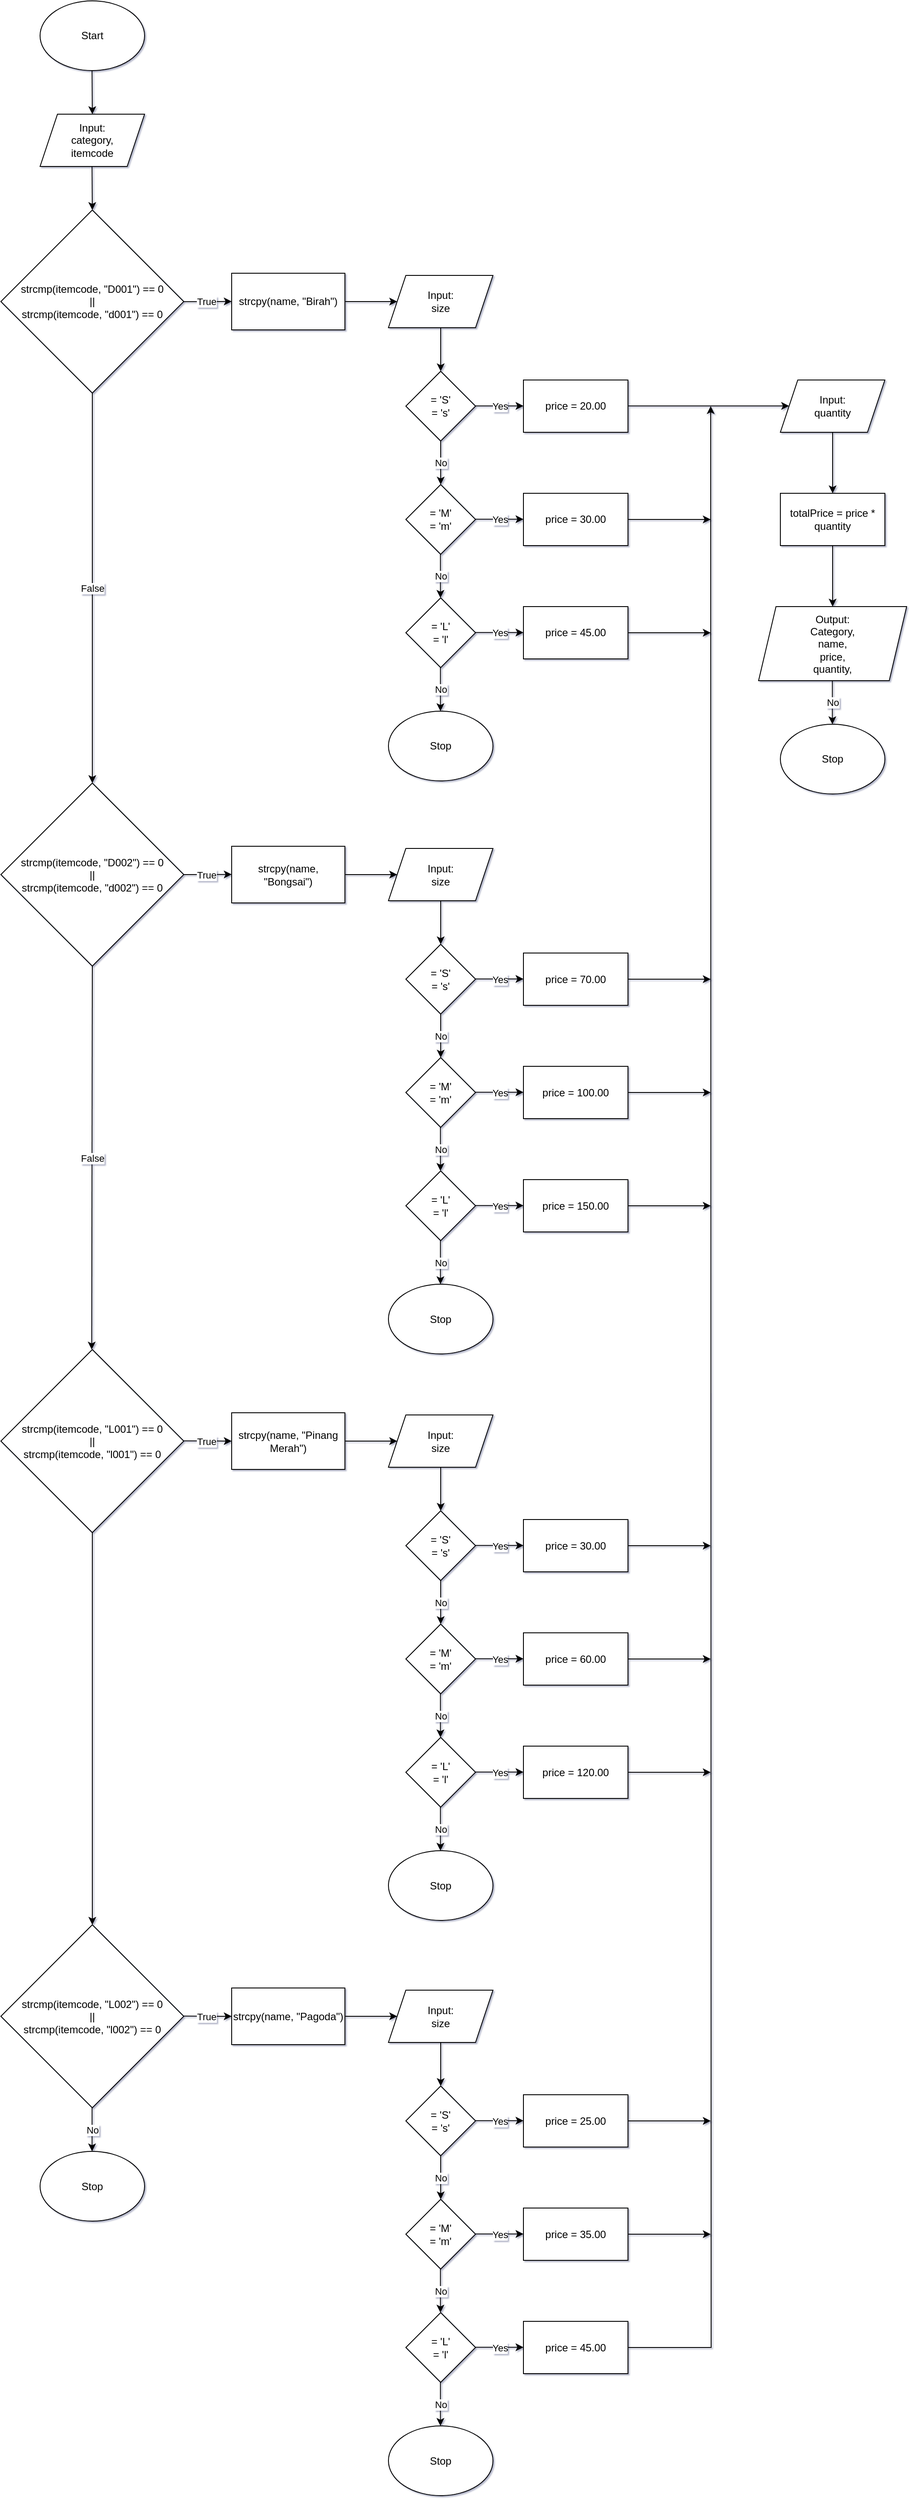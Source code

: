 <mxfile version="27.0.6">
  <diagram name="Page-1" id="pnZMuoQ3qie84VaM3zIb">
    <mxGraphModel dx="2162" dy="1213" grid="1" gridSize="10" guides="1" tooltips="1" connect="1" arrows="1" fold="1" page="0" pageScale="1" pageWidth="827" pageHeight="1169" background="none" math="0" shadow="1">
      <root>
        <mxCell id="0" />
        <mxCell id="1" parent="0" />
        <mxCell id="SLDY_ypwkMlnsD9V49da-1" value="Start" style="ellipse;whiteSpace=wrap;html=1;" vertex="1" parent="1">
          <mxGeometry x="460" y="40" width="120" height="80" as="geometry" />
        </mxCell>
        <mxCell id="SLDY_ypwkMlnsD9V49da-2" value="" style="endArrow=classic;html=1;rounded=0;jumpSize=6;" edge="1" parent="1">
          <mxGeometry width="50" height="50" relative="1" as="geometry">
            <mxPoint x="519.67" y="120" as="sourcePoint" />
            <mxPoint x="520" y="170" as="targetPoint" />
          </mxGeometry>
        </mxCell>
        <mxCell id="SLDY_ypwkMlnsD9V49da-16" value="strcmp(itemcode, &quot;D001&quot;) == 0&lt;br&gt;||&lt;br&gt;strcmp(itemcode, &quot;d001&quot;) == 0" style="rhombus;whiteSpace=wrap;html=1;" vertex="1" parent="1">
          <mxGeometry x="415" y="280" width="210" height="210" as="geometry" />
        </mxCell>
        <mxCell id="SLDY_ypwkMlnsD9V49da-80" value="" style="edgeStyle=orthogonalEdgeStyle;rounded=0;orthogonalLoop=1;jettySize=auto;html=1;" edge="1" parent="1" source="SLDY_ypwkMlnsD9V49da-25" target="SLDY_ypwkMlnsD9V49da-75">
          <mxGeometry relative="1" as="geometry" />
        </mxCell>
        <mxCell id="SLDY_ypwkMlnsD9V49da-25" value="strcpy(name, &quot;Birah&quot;)" style="whiteSpace=wrap;html=1;" vertex="1" parent="1">
          <mxGeometry x="680" y="352.5" width="130" height="65" as="geometry" />
        </mxCell>
        <mxCell id="SLDY_ypwkMlnsD9V49da-30" value="Input:&lt;br&gt;category,&lt;br&gt;itemcode" style="shape=parallelogram;perimeter=parallelogramPerimeter;whiteSpace=wrap;html=1;fixedSize=1;" vertex="1" parent="1">
          <mxGeometry x="460" y="170" width="120" height="60" as="geometry" />
        </mxCell>
        <mxCell id="SLDY_ypwkMlnsD9V49da-31" value="" style="endArrow=classic;html=1;rounded=0;jumpSize=6;" edge="1" parent="1">
          <mxGeometry width="50" height="50" relative="1" as="geometry">
            <mxPoint x="519.66" y="230" as="sourcePoint" />
            <mxPoint x="519.99" y="280" as="targetPoint" />
          </mxGeometry>
        </mxCell>
        <mxCell id="SLDY_ypwkMlnsD9V49da-33" value="= &#39;S&#39;&lt;br&gt;&lt;div&gt;= &#39;s&#39;&lt;/div&gt;" style="rhombus;whiteSpace=wrap;html=1;" vertex="1" parent="1">
          <mxGeometry x="880" y="465" width="80" height="80" as="geometry" />
        </mxCell>
        <mxCell id="SLDY_ypwkMlnsD9V49da-36" value="= &#39;M&#39;&lt;br&gt;&lt;div&gt;= &#39;m&#39;&lt;/div&gt;" style="rhombus;whiteSpace=wrap;html=1;" vertex="1" parent="1">
          <mxGeometry x="880" y="595" width="80" height="80" as="geometry" />
        </mxCell>
        <mxCell id="SLDY_ypwkMlnsD9V49da-39" value="= &#39;L&#39;&lt;br&gt;&lt;div&gt;= &#39;l&#39;&lt;/div&gt;" style="rhombus;whiteSpace=wrap;html=1;" vertex="1" parent="1">
          <mxGeometry x="880" y="725" width="80" height="80" as="geometry" />
        </mxCell>
        <mxCell id="SLDY_ypwkMlnsD9V49da-44" value="price = 20.00" style="rounded=0;whiteSpace=wrap;html=1;" vertex="1" parent="1">
          <mxGeometry x="1015" y="475" width="120" height="60" as="geometry" />
        </mxCell>
        <mxCell id="SLDY_ypwkMlnsD9V49da-189" value="" style="edgeStyle=orthogonalEdgeStyle;rounded=0;orthogonalLoop=1;jettySize=auto;html=1;" edge="1" parent="1" source="SLDY_ypwkMlnsD9V49da-46">
          <mxGeometry relative="1" as="geometry">
            <mxPoint x="1230" y="635" as="targetPoint" />
          </mxGeometry>
        </mxCell>
        <mxCell id="SLDY_ypwkMlnsD9V49da-46" value="price = 30.00" style="rounded=0;whiteSpace=wrap;html=1;" vertex="1" parent="1">
          <mxGeometry x="1015" y="605" width="120" height="60" as="geometry" />
        </mxCell>
        <mxCell id="SLDY_ypwkMlnsD9V49da-191" value="" style="edgeStyle=orthogonalEdgeStyle;rounded=0;orthogonalLoop=1;jettySize=auto;html=1;" edge="1" parent="1" source="SLDY_ypwkMlnsD9V49da-48">
          <mxGeometry relative="1" as="geometry">
            <mxPoint x="1230" y="765" as="targetPoint" />
          </mxGeometry>
        </mxCell>
        <mxCell id="SLDY_ypwkMlnsD9V49da-48" value="price = 45.00" style="rounded=0;whiteSpace=wrap;html=1;" vertex="1" parent="1">
          <mxGeometry x="1015" y="735" width="120" height="60" as="geometry" />
        </mxCell>
        <mxCell id="SLDY_ypwkMlnsD9V49da-49" value="" style="endArrow=classic;html=1;rounded=0;" edge="1" parent="1">
          <mxGeometry relative="1" as="geometry">
            <mxPoint x="960" y="504.79" as="sourcePoint" />
            <mxPoint x="1015" y="504.79" as="targetPoint" />
          </mxGeometry>
        </mxCell>
        <mxCell id="SLDY_ypwkMlnsD9V49da-50" value="&lt;div&gt;Yes&lt;/div&gt;" style="edgeLabel;resizable=0;html=1;;align=center;verticalAlign=middle;" connectable="0" vertex="1" parent="SLDY_ypwkMlnsD9V49da-49">
          <mxGeometry relative="1" as="geometry" />
        </mxCell>
        <mxCell id="SLDY_ypwkMlnsD9V49da-53" value="" style="endArrow=classic;html=1;rounded=0;" edge="1" parent="1">
          <mxGeometry relative="1" as="geometry">
            <mxPoint x="960" y="634.79" as="sourcePoint" />
            <mxPoint x="1015" y="634.79" as="targetPoint" />
          </mxGeometry>
        </mxCell>
        <mxCell id="SLDY_ypwkMlnsD9V49da-54" value="&lt;div&gt;Yes&lt;/div&gt;" style="edgeLabel;resizable=0;html=1;;align=center;verticalAlign=middle;" connectable="0" vertex="1" parent="SLDY_ypwkMlnsD9V49da-53">
          <mxGeometry relative="1" as="geometry" />
        </mxCell>
        <mxCell id="SLDY_ypwkMlnsD9V49da-57" value="" style="endArrow=classic;html=1;rounded=0;" edge="1" parent="1">
          <mxGeometry relative="1" as="geometry">
            <mxPoint x="960" y="764.76" as="sourcePoint" />
            <mxPoint x="1015" y="764.76" as="targetPoint" />
          </mxGeometry>
        </mxCell>
        <mxCell id="SLDY_ypwkMlnsD9V49da-58" value="&lt;div&gt;Yes&lt;/div&gt;" style="edgeLabel;resizable=0;html=1;;align=center;verticalAlign=middle;" connectable="0" vertex="1" parent="SLDY_ypwkMlnsD9V49da-57">
          <mxGeometry relative="1" as="geometry" />
        </mxCell>
        <mxCell id="SLDY_ypwkMlnsD9V49da-62" value="" style="endArrow=classic;html=1;rounded=0;exitX=0.5;exitY=1;exitDx=0;exitDy=0;entryX=0.5;entryY=0;entryDx=0;entryDy=0;" edge="1" parent="1" source="SLDY_ypwkMlnsD9V49da-33" target="SLDY_ypwkMlnsD9V49da-36">
          <mxGeometry relative="1" as="geometry">
            <mxPoint x="909" y="555" as="sourcePoint" />
            <mxPoint x="1009" y="555" as="targetPoint" />
          </mxGeometry>
        </mxCell>
        <mxCell id="SLDY_ypwkMlnsD9V49da-63" value="No" style="edgeLabel;resizable=0;html=1;;align=center;verticalAlign=middle;" connectable="0" vertex="1" parent="SLDY_ypwkMlnsD9V49da-62">
          <mxGeometry relative="1" as="geometry" />
        </mxCell>
        <mxCell id="SLDY_ypwkMlnsD9V49da-68" value="" style="endArrow=classic;html=1;rounded=0;exitX=0.5;exitY=1;exitDx=0;exitDy=0;entryX=0.5;entryY=0;entryDx=0;entryDy=0;" edge="1" parent="1">
          <mxGeometry relative="1" as="geometry">
            <mxPoint x="919.71" y="675" as="sourcePoint" />
            <mxPoint x="919.71" y="725" as="targetPoint" />
          </mxGeometry>
        </mxCell>
        <mxCell id="SLDY_ypwkMlnsD9V49da-69" value="No" style="edgeLabel;resizable=0;html=1;;align=center;verticalAlign=middle;" connectable="0" vertex="1" parent="SLDY_ypwkMlnsD9V49da-68">
          <mxGeometry relative="1" as="geometry" />
        </mxCell>
        <mxCell id="SLDY_ypwkMlnsD9V49da-72" value="" style="endArrow=classic;html=1;rounded=0;exitX=0.5;exitY=1;exitDx=0;exitDy=0;entryX=0.5;entryY=0;entryDx=0;entryDy=0;" edge="1" parent="1">
          <mxGeometry relative="1" as="geometry">
            <mxPoint x="919.71" y="805" as="sourcePoint" />
            <mxPoint x="919.71" y="855" as="targetPoint" />
          </mxGeometry>
        </mxCell>
        <mxCell id="SLDY_ypwkMlnsD9V49da-73" value="No" style="edgeLabel;resizable=0;html=1;;align=center;verticalAlign=middle;" connectable="0" vertex="1" parent="SLDY_ypwkMlnsD9V49da-72">
          <mxGeometry relative="1" as="geometry" />
        </mxCell>
        <mxCell id="SLDY_ypwkMlnsD9V49da-74" value="Stop" style="ellipse;whiteSpace=wrap;html=1;" vertex="1" parent="1">
          <mxGeometry x="860" y="855" width="120" height="80" as="geometry" />
        </mxCell>
        <mxCell id="SLDY_ypwkMlnsD9V49da-81" value="" style="edgeStyle=orthogonalEdgeStyle;rounded=0;orthogonalLoop=1;jettySize=auto;html=1;" edge="1" parent="1" source="SLDY_ypwkMlnsD9V49da-75" target="SLDY_ypwkMlnsD9V49da-33">
          <mxGeometry relative="1" as="geometry" />
        </mxCell>
        <mxCell id="SLDY_ypwkMlnsD9V49da-75" value="Input:&lt;br&gt;size" style="shape=parallelogram;perimeter=parallelogramPerimeter;whiteSpace=wrap;html=1;fixedSize=1;" vertex="1" parent="1">
          <mxGeometry x="860" y="355" width="120" height="60" as="geometry" />
        </mxCell>
        <mxCell id="SLDY_ypwkMlnsD9V49da-76" value="strcmp(itemcode, &quot;D002&quot;) == 0&lt;br&gt;||&lt;br&gt;strcmp(itemcode, &quot;d002&quot;) == 0" style="rhombus;whiteSpace=wrap;html=1;" vertex="1" parent="1">
          <mxGeometry x="415" y="937.5" width="210" height="210" as="geometry" />
        </mxCell>
        <mxCell id="SLDY_ypwkMlnsD9V49da-83" value="" style="edgeStyle=orthogonalEdgeStyle;rounded=0;orthogonalLoop=1;jettySize=auto;html=1;" edge="1" parent="1" source="SLDY_ypwkMlnsD9V49da-84" target="SLDY_ypwkMlnsD9V49da-105">
          <mxGeometry relative="1" as="geometry" />
        </mxCell>
        <mxCell id="SLDY_ypwkMlnsD9V49da-84" value="strcpy(name, &quot;Bongsai&quot;)" style="whiteSpace=wrap;html=1;" vertex="1" parent="1">
          <mxGeometry x="680" y="1010" width="130" height="65" as="geometry" />
        </mxCell>
        <mxCell id="SLDY_ypwkMlnsD9V49da-85" value="= &#39;S&#39;&lt;br&gt;&lt;div&gt;= &#39;s&#39;&lt;/div&gt;" style="rhombus;whiteSpace=wrap;html=1;" vertex="1" parent="1">
          <mxGeometry x="880" y="1122.5" width="80" height="80" as="geometry" />
        </mxCell>
        <mxCell id="SLDY_ypwkMlnsD9V49da-86" value="= &#39;M&#39;&lt;br&gt;&lt;div&gt;= &#39;m&#39;&lt;/div&gt;" style="rhombus;whiteSpace=wrap;html=1;" vertex="1" parent="1">
          <mxGeometry x="880" y="1252.5" width="80" height="80" as="geometry" />
        </mxCell>
        <mxCell id="SLDY_ypwkMlnsD9V49da-87" value="= &#39;L&#39;&lt;br&gt;&lt;div&gt;= &#39;l&#39;&lt;/div&gt;" style="rhombus;whiteSpace=wrap;html=1;" vertex="1" parent="1">
          <mxGeometry x="880" y="1382.5" width="80" height="80" as="geometry" />
        </mxCell>
        <mxCell id="SLDY_ypwkMlnsD9V49da-210" value="" style="edgeStyle=orthogonalEdgeStyle;rounded=0;orthogonalLoop=1;jettySize=auto;html=1;" edge="1" parent="1" source="SLDY_ypwkMlnsD9V49da-88">
          <mxGeometry relative="1" as="geometry">
            <mxPoint x="1230" y="1162.5" as="targetPoint" />
          </mxGeometry>
        </mxCell>
        <mxCell id="SLDY_ypwkMlnsD9V49da-88" value="price = 70.00" style="rounded=0;whiteSpace=wrap;html=1;" vertex="1" parent="1">
          <mxGeometry x="1015" y="1132.5" width="120" height="60" as="geometry" />
        </mxCell>
        <mxCell id="SLDY_ypwkMlnsD9V49da-208" value="" style="edgeStyle=orthogonalEdgeStyle;rounded=0;orthogonalLoop=1;jettySize=auto;html=1;" edge="1" parent="1" source="SLDY_ypwkMlnsD9V49da-89">
          <mxGeometry relative="1" as="geometry">
            <mxPoint x="1230" y="1292.5" as="targetPoint" />
          </mxGeometry>
        </mxCell>
        <mxCell id="SLDY_ypwkMlnsD9V49da-89" value="price = 100.00" style="rounded=0;whiteSpace=wrap;html=1;" vertex="1" parent="1">
          <mxGeometry x="1015" y="1262.5" width="120" height="60" as="geometry" />
        </mxCell>
        <mxCell id="SLDY_ypwkMlnsD9V49da-206" value="" style="edgeStyle=orthogonalEdgeStyle;rounded=0;orthogonalLoop=1;jettySize=auto;html=1;" edge="1" parent="1" source="SLDY_ypwkMlnsD9V49da-90">
          <mxGeometry relative="1" as="geometry">
            <mxPoint x="1230" y="1422.5" as="targetPoint" />
          </mxGeometry>
        </mxCell>
        <mxCell id="SLDY_ypwkMlnsD9V49da-90" value="price = 150.00" style="rounded=0;whiteSpace=wrap;html=1;" vertex="1" parent="1">
          <mxGeometry x="1015" y="1392.5" width="120" height="60" as="geometry" />
        </mxCell>
        <mxCell id="SLDY_ypwkMlnsD9V49da-91" value="" style="endArrow=classic;html=1;rounded=0;" edge="1" parent="1">
          <mxGeometry relative="1" as="geometry">
            <mxPoint x="960" y="1162.29" as="sourcePoint" />
            <mxPoint x="1015" y="1162.29" as="targetPoint" />
          </mxGeometry>
        </mxCell>
        <mxCell id="SLDY_ypwkMlnsD9V49da-92" value="&lt;div&gt;Yes&lt;/div&gt;" style="edgeLabel;resizable=0;html=1;;align=center;verticalAlign=middle;" connectable="0" vertex="1" parent="SLDY_ypwkMlnsD9V49da-91">
          <mxGeometry relative="1" as="geometry" />
        </mxCell>
        <mxCell id="SLDY_ypwkMlnsD9V49da-93" value="" style="endArrow=classic;html=1;rounded=0;" edge="1" parent="1">
          <mxGeometry relative="1" as="geometry">
            <mxPoint x="960" y="1292.29" as="sourcePoint" />
            <mxPoint x="1015" y="1292.29" as="targetPoint" />
          </mxGeometry>
        </mxCell>
        <mxCell id="SLDY_ypwkMlnsD9V49da-94" value="&lt;div&gt;Yes&lt;/div&gt;" style="edgeLabel;resizable=0;html=1;;align=center;verticalAlign=middle;" connectable="0" vertex="1" parent="SLDY_ypwkMlnsD9V49da-93">
          <mxGeometry relative="1" as="geometry" />
        </mxCell>
        <mxCell id="SLDY_ypwkMlnsD9V49da-95" value="" style="endArrow=classic;html=1;rounded=0;" edge="1" parent="1">
          <mxGeometry relative="1" as="geometry">
            <mxPoint x="960" y="1422.26" as="sourcePoint" />
            <mxPoint x="1015" y="1422.26" as="targetPoint" />
          </mxGeometry>
        </mxCell>
        <mxCell id="SLDY_ypwkMlnsD9V49da-96" value="&lt;div&gt;Yes&lt;/div&gt;" style="edgeLabel;resizable=0;html=1;;align=center;verticalAlign=middle;" connectable="0" vertex="1" parent="SLDY_ypwkMlnsD9V49da-95">
          <mxGeometry relative="1" as="geometry" />
        </mxCell>
        <mxCell id="SLDY_ypwkMlnsD9V49da-97" value="" style="endArrow=classic;html=1;rounded=0;exitX=0.5;exitY=1;exitDx=0;exitDy=0;entryX=0.5;entryY=0;entryDx=0;entryDy=0;" edge="1" parent="1" source="SLDY_ypwkMlnsD9V49da-85" target="SLDY_ypwkMlnsD9V49da-86">
          <mxGeometry relative="1" as="geometry">
            <mxPoint x="909" y="1212.5" as="sourcePoint" />
            <mxPoint x="1009" y="1212.5" as="targetPoint" />
          </mxGeometry>
        </mxCell>
        <mxCell id="SLDY_ypwkMlnsD9V49da-98" value="No" style="edgeLabel;resizable=0;html=1;;align=center;verticalAlign=middle;" connectable="0" vertex="1" parent="SLDY_ypwkMlnsD9V49da-97">
          <mxGeometry relative="1" as="geometry" />
        </mxCell>
        <mxCell id="SLDY_ypwkMlnsD9V49da-99" value="" style="endArrow=classic;html=1;rounded=0;exitX=0.5;exitY=1;exitDx=0;exitDy=0;entryX=0.5;entryY=0;entryDx=0;entryDy=0;" edge="1" parent="1">
          <mxGeometry relative="1" as="geometry">
            <mxPoint x="919.71" y="1332.5" as="sourcePoint" />
            <mxPoint x="919.71" y="1382.5" as="targetPoint" />
          </mxGeometry>
        </mxCell>
        <mxCell id="SLDY_ypwkMlnsD9V49da-100" value="No" style="edgeLabel;resizable=0;html=1;;align=center;verticalAlign=middle;" connectable="0" vertex="1" parent="SLDY_ypwkMlnsD9V49da-99">
          <mxGeometry relative="1" as="geometry" />
        </mxCell>
        <mxCell id="SLDY_ypwkMlnsD9V49da-101" value="" style="endArrow=classic;html=1;rounded=0;exitX=0.5;exitY=1;exitDx=0;exitDy=0;entryX=0.5;entryY=0;entryDx=0;entryDy=0;" edge="1" parent="1">
          <mxGeometry relative="1" as="geometry">
            <mxPoint x="919.71" y="1462.5" as="sourcePoint" />
            <mxPoint x="919.71" y="1512.5" as="targetPoint" />
          </mxGeometry>
        </mxCell>
        <mxCell id="SLDY_ypwkMlnsD9V49da-102" value="No" style="edgeLabel;resizable=0;html=1;;align=center;verticalAlign=middle;" connectable="0" vertex="1" parent="SLDY_ypwkMlnsD9V49da-101">
          <mxGeometry relative="1" as="geometry" />
        </mxCell>
        <mxCell id="SLDY_ypwkMlnsD9V49da-103" value="Stop" style="ellipse;whiteSpace=wrap;html=1;" vertex="1" parent="1">
          <mxGeometry x="860" y="1512.5" width="120" height="80" as="geometry" />
        </mxCell>
        <mxCell id="SLDY_ypwkMlnsD9V49da-104" value="" style="edgeStyle=orthogonalEdgeStyle;rounded=0;orthogonalLoop=1;jettySize=auto;html=1;" edge="1" parent="1" source="SLDY_ypwkMlnsD9V49da-105" target="SLDY_ypwkMlnsD9V49da-85">
          <mxGeometry relative="1" as="geometry" />
        </mxCell>
        <mxCell id="SLDY_ypwkMlnsD9V49da-105" value="Input:&lt;br&gt;size" style="shape=parallelogram;perimeter=parallelogramPerimeter;whiteSpace=wrap;html=1;fixedSize=1;" vertex="1" parent="1">
          <mxGeometry x="860" y="1012.5" width="120" height="60" as="geometry" />
        </mxCell>
        <mxCell id="SLDY_ypwkMlnsD9V49da-148" value="" style="edgeStyle=orthogonalEdgeStyle;rounded=0;orthogonalLoop=1;jettySize=auto;html=1;" edge="1" parent="1" source="SLDY_ypwkMlnsD9V49da-106" target="SLDY_ypwkMlnsD9V49da-147">
          <mxGeometry relative="1" as="geometry" />
        </mxCell>
        <mxCell id="SLDY_ypwkMlnsD9V49da-106" value="strcmp(itemcode, &quot;L001&quot;) == 0&lt;br&gt;||&lt;br&gt;strcmp(itemcode, &quot;l001&quot;) == 0" style="rhombus;whiteSpace=wrap;html=1;" vertex="1" parent="1">
          <mxGeometry x="415" y="1587.5" width="210" height="210" as="geometry" />
        </mxCell>
        <mxCell id="SLDY_ypwkMlnsD9V49da-109" value="" style="edgeStyle=orthogonalEdgeStyle;rounded=0;orthogonalLoop=1;jettySize=auto;html=1;" edge="1" parent="1" source="SLDY_ypwkMlnsD9V49da-110" target="SLDY_ypwkMlnsD9V49da-131">
          <mxGeometry relative="1" as="geometry" />
        </mxCell>
        <mxCell id="SLDY_ypwkMlnsD9V49da-110" value="strcpy(name, &quot;Pinang Merah&quot;)" style="whiteSpace=wrap;html=1;" vertex="1" parent="1">
          <mxGeometry x="680" y="1660" width="130" height="65" as="geometry" />
        </mxCell>
        <mxCell id="SLDY_ypwkMlnsD9V49da-111" value="= &#39;S&#39;&lt;br&gt;&lt;div&gt;= &#39;s&#39;&lt;/div&gt;" style="rhombus;whiteSpace=wrap;html=1;" vertex="1" parent="1">
          <mxGeometry x="880" y="1772.5" width="80" height="80" as="geometry" />
        </mxCell>
        <mxCell id="SLDY_ypwkMlnsD9V49da-112" value="= &#39;M&#39;&lt;br&gt;&lt;div&gt;= &#39;m&#39;&lt;/div&gt;" style="rhombus;whiteSpace=wrap;html=1;" vertex="1" parent="1">
          <mxGeometry x="880" y="1902.5" width="80" height="80" as="geometry" />
        </mxCell>
        <mxCell id="SLDY_ypwkMlnsD9V49da-113" value="= &#39;L&#39;&lt;br&gt;&lt;div&gt;= &#39;l&#39;&lt;/div&gt;" style="rhombus;whiteSpace=wrap;html=1;" vertex="1" parent="1">
          <mxGeometry x="880" y="2032.5" width="80" height="80" as="geometry" />
        </mxCell>
        <mxCell id="SLDY_ypwkMlnsD9V49da-204" value="" style="edgeStyle=orthogonalEdgeStyle;rounded=0;orthogonalLoop=1;jettySize=auto;html=1;" edge="1" parent="1" source="SLDY_ypwkMlnsD9V49da-114">
          <mxGeometry relative="1" as="geometry">
            <mxPoint x="1230" y="1812.5" as="targetPoint" />
          </mxGeometry>
        </mxCell>
        <mxCell id="SLDY_ypwkMlnsD9V49da-114" value="price = 30.00" style="rounded=0;whiteSpace=wrap;html=1;" vertex="1" parent="1">
          <mxGeometry x="1015" y="1782.5" width="120" height="60" as="geometry" />
        </mxCell>
        <mxCell id="SLDY_ypwkMlnsD9V49da-201" value="" style="edgeStyle=orthogonalEdgeStyle;rounded=0;orthogonalLoop=1;jettySize=auto;html=1;" edge="1" parent="1" source="SLDY_ypwkMlnsD9V49da-115">
          <mxGeometry relative="1" as="geometry">
            <mxPoint x="1230" y="1942.5" as="targetPoint" />
          </mxGeometry>
        </mxCell>
        <mxCell id="SLDY_ypwkMlnsD9V49da-115" value="price = 60.00" style="rounded=0;whiteSpace=wrap;html=1;" vertex="1" parent="1">
          <mxGeometry x="1015" y="1912.5" width="120" height="60" as="geometry" />
        </mxCell>
        <mxCell id="SLDY_ypwkMlnsD9V49da-199" value="" style="edgeStyle=orthogonalEdgeStyle;rounded=0;orthogonalLoop=1;jettySize=auto;html=1;" edge="1" parent="1" source="SLDY_ypwkMlnsD9V49da-116">
          <mxGeometry relative="1" as="geometry">
            <mxPoint x="1230" y="2072.5" as="targetPoint" />
          </mxGeometry>
        </mxCell>
        <mxCell id="SLDY_ypwkMlnsD9V49da-116" value="price = 120.00" style="rounded=0;whiteSpace=wrap;html=1;" vertex="1" parent="1">
          <mxGeometry x="1015" y="2042.5" width="120" height="60" as="geometry" />
        </mxCell>
        <mxCell id="SLDY_ypwkMlnsD9V49da-117" value="" style="endArrow=classic;html=1;rounded=0;" edge="1" parent="1">
          <mxGeometry relative="1" as="geometry">
            <mxPoint x="960" y="1812.29" as="sourcePoint" />
            <mxPoint x="1015" y="1812.29" as="targetPoint" />
          </mxGeometry>
        </mxCell>
        <mxCell id="SLDY_ypwkMlnsD9V49da-118" value="&lt;div&gt;Yes&lt;/div&gt;" style="edgeLabel;resizable=0;html=1;;align=center;verticalAlign=middle;" connectable="0" vertex="1" parent="SLDY_ypwkMlnsD9V49da-117">
          <mxGeometry relative="1" as="geometry" />
        </mxCell>
        <mxCell id="SLDY_ypwkMlnsD9V49da-119" value="" style="endArrow=classic;html=1;rounded=0;" edge="1" parent="1">
          <mxGeometry relative="1" as="geometry">
            <mxPoint x="960" y="1942.29" as="sourcePoint" />
            <mxPoint x="1015" y="1942.29" as="targetPoint" />
          </mxGeometry>
        </mxCell>
        <mxCell id="SLDY_ypwkMlnsD9V49da-120" value="&lt;div&gt;Yes&lt;/div&gt;" style="edgeLabel;resizable=0;html=1;;align=center;verticalAlign=middle;" connectable="0" vertex="1" parent="SLDY_ypwkMlnsD9V49da-119">
          <mxGeometry relative="1" as="geometry" />
        </mxCell>
        <mxCell id="SLDY_ypwkMlnsD9V49da-121" value="" style="endArrow=classic;html=1;rounded=0;" edge="1" parent="1">
          <mxGeometry relative="1" as="geometry">
            <mxPoint x="960" y="2072.26" as="sourcePoint" />
            <mxPoint x="1015" y="2072.26" as="targetPoint" />
          </mxGeometry>
        </mxCell>
        <mxCell id="SLDY_ypwkMlnsD9V49da-122" value="&lt;div&gt;Yes&lt;/div&gt;" style="edgeLabel;resizable=0;html=1;;align=center;verticalAlign=middle;" connectable="0" vertex="1" parent="SLDY_ypwkMlnsD9V49da-121">
          <mxGeometry relative="1" as="geometry" />
        </mxCell>
        <mxCell id="SLDY_ypwkMlnsD9V49da-123" value="" style="endArrow=classic;html=1;rounded=0;exitX=0.5;exitY=1;exitDx=0;exitDy=0;entryX=0.5;entryY=0;entryDx=0;entryDy=0;" edge="1" parent="1" source="SLDY_ypwkMlnsD9V49da-111" target="SLDY_ypwkMlnsD9V49da-112">
          <mxGeometry relative="1" as="geometry">
            <mxPoint x="909" y="1862.5" as="sourcePoint" />
            <mxPoint x="1009" y="1862.5" as="targetPoint" />
          </mxGeometry>
        </mxCell>
        <mxCell id="SLDY_ypwkMlnsD9V49da-124" value="No" style="edgeLabel;resizable=0;html=1;;align=center;verticalAlign=middle;" connectable="0" vertex="1" parent="SLDY_ypwkMlnsD9V49da-123">
          <mxGeometry relative="1" as="geometry" />
        </mxCell>
        <mxCell id="SLDY_ypwkMlnsD9V49da-125" value="" style="endArrow=classic;html=1;rounded=0;exitX=0.5;exitY=1;exitDx=0;exitDy=0;entryX=0.5;entryY=0;entryDx=0;entryDy=0;" edge="1" parent="1">
          <mxGeometry relative="1" as="geometry">
            <mxPoint x="919.71" y="1982.5" as="sourcePoint" />
            <mxPoint x="919.71" y="2032.5" as="targetPoint" />
          </mxGeometry>
        </mxCell>
        <mxCell id="SLDY_ypwkMlnsD9V49da-126" value="No" style="edgeLabel;resizable=0;html=1;;align=center;verticalAlign=middle;" connectable="0" vertex="1" parent="SLDY_ypwkMlnsD9V49da-125">
          <mxGeometry relative="1" as="geometry" />
        </mxCell>
        <mxCell id="SLDY_ypwkMlnsD9V49da-127" value="" style="endArrow=classic;html=1;rounded=0;exitX=0.5;exitY=1;exitDx=0;exitDy=0;entryX=0.5;entryY=0;entryDx=0;entryDy=0;" edge="1" parent="1">
          <mxGeometry relative="1" as="geometry">
            <mxPoint x="919.71" y="2112.5" as="sourcePoint" />
            <mxPoint x="919.71" y="2162.5" as="targetPoint" />
          </mxGeometry>
        </mxCell>
        <mxCell id="SLDY_ypwkMlnsD9V49da-128" value="No" style="edgeLabel;resizable=0;html=1;;align=center;verticalAlign=middle;" connectable="0" vertex="1" parent="SLDY_ypwkMlnsD9V49da-127">
          <mxGeometry relative="1" as="geometry" />
        </mxCell>
        <mxCell id="SLDY_ypwkMlnsD9V49da-129" value="Stop" style="ellipse;whiteSpace=wrap;html=1;" vertex="1" parent="1">
          <mxGeometry x="860" y="2162.5" width="120" height="80" as="geometry" />
        </mxCell>
        <mxCell id="SLDY_ypwkMlnsD9V49da-130" value="" style="edgeStyle=orthogonalEdgeStyle;rounded=0;orthogonalLoop=1;jettySize=auto;html=1;" edge="1" parent="1" source="SLDY_ypwkMlnsD9V49da-131" target="SLDY_ypwkMlnsD9V49da-111">
          <mxGeometry relative="1" as="geometry" />
        </mxCell>
        <mxCell id="SLDY_ypwkMlnsD9V49da-131" value="Input:&lt;br&gt;size" style="shape=parallelogram;perimeter=parallelogramPerimeter;whiteSpace=wrap;html=1;fixedSize=1;" vertex="1" parent="1">
          <mxGeometry x="860" y="1662.5" width="120" height="60" as="geometry" />
        </mxCell>
        <mxCell id="SLDY_ypwkMlnsD9V49da-134" value="" style="endArrow=classic;html=1;rounded=0;exitX=0.5;exitY=1;exitDx=0;exitDy=0;entryX=0.5;entryY=0;entryDx=0;entryDy=0;" edge="1" parent="1" source="SLDY_ypwkMlnsD9V49da-16" target="SLDY_ypwkMlnsD9V49da-76">
          <mxGeometry relative="1" as="geometry">
            <mxPoint x="510" y="520" as="sourcePoint" />
            <mxPoint x="610" y="520" as="targetPoint" />
          </mxGeometry>
        </mxCell>
        <mxCell id="SLDY_ypwkMlnsD9V49da-135" value="False" style="edgeLabel;resizable=0;html=1;;align=center;verticalAlign=middle;" connectable="0" vertex="1" parent="SLDY_ypwkMlnsD9V49da-134">
          <mxGeometry relative="1" as="geometry" />
        </mxCell>
        <mxCell id="SLDY_ypwkMlnsD9V49da-136" value="" style="endArrow=classic;html=1;rounded=0;exitX=0.5;exitY=1;exitDx=0;exitDy=0;entryX=0.5;entryY=0;entryDx=0;entryDy=0;" edge="1" parent="1" source="SLDY_ypwkMlnsD9V49da-76">
          <mxGeometry relative="1" as="geometry">
            <mxPoint x="519.29" y="1139.5" as="sourcePoint" />
            <mxPoint x="519.29" y="1587.5" as="targetPoint" />
          </mxGeometry>
        </mxCell>
        <mxCell id="SLDY_ypwkMlnsD9V49da-137" value="False" style="edgeLabel;resizable=0;html=1;;align=center;verticalAlign=middle;" connectable="0" vertex="1" parent="SLDY_ypwkMlnsD9V49da-136">
          <mxGeometry relative="1" as="geometry" />
        </mxCell>
        <mxCell id="SLDY_ypwkMlnsD9V49da-140" value="" style="endArrow=classic;html=1;rounded=0;entryX=0;entryY=0.5;entryDx=0;entryDy=0;" edge="1" parent="1" target="SLDY_ypwkMlnsD9V49da-110">
          <mxGeometry relative="1" as="geometry">
            <mxPoint x="625" y="1692.25" as="sourcePoint" />
            <mxPoint x="725" y="1692.25" as="targetPoint" />
          </mxGeometry>
        </mxCell>
        <mxCell id="SLDY_ypwkMlnsD9V49da-141" value="True" style="edgeLabel;resizable=0;html=1;;align=center;verticalAlign=middle;" connectable="0" vertex="1" parent="SLDY_ypwkMlnsD9V49da-140">
          <mxGeometry relative="1" as="geometry">
            <mxPoint x="-2" as="offset" />
          </mxGeometry>
        </mxCell>
        <mxCell id="SLDY_ypwkMlnsD9V49da-142" value="" style="endArrow=classic;html=1;rounded=0;entryX=0;entryY=0.5;entryDx=0;entryDy=0;" edge="1" parent="1">
          <mxGeometry relative="1" as="geometry">
            <mxPoint x="625" y="1042.54" as="sourcePoint" />
            <mxPoint x="680" y="1042.29" as="targetPoint" />
          </mxGeometry>
        </mxCell>
        <mxCell id="SLDY_ypwkMlnsD9V49da-143" value="True" style="edgeLabel;resizable=0;html=1;;align=center;verticalAlign=middle;" connectable="0" vertex="1" parent="SLDY_ypwkMlnsD9V49da-142">
          <mxGeometry relative="1" as="geometry">
            <mxPoint x="-2" as="offset" />
          </mxGeometry>
        </mxCell>
        <mxCell id="SLDY_ypwkMlnsD9V49da-144" value="" style="endArrow=classic;html=1;rounded=0;entryX=0;entryY=0.5;entryDx=0;entryDy=0;" edge="1" parent="1">
          <mxGeometry relative="1" as="geometry">
            <mxPoint x="625" y="385.12" as="sourcePoint" />
            <mxPoint x="680" y="384.87" as="targetPoint" />
          </mxGeometry>
        </mxCell>
        <mxCell id="SLDY_ypwkMlnsD9V49da-145" value="True" style="edgeLabel;resizable=0;html=1;;align=center;verticalAlign=middle;" connectable="0" vertex="1" parent="SLDY_ypwkMlnsD9V49da-144">
          <mxGeometry relative="1" as="geometry">
            <mxPoint x="-2" as="offset" />
          </mxGeometry>
        </mxCell>
        <mxCell id="SLDY_ypwkMlnsD9V49da-147" value="strcmp(itemcode, &quot;L002&quot;) == 0&lt;br&gt;||&lt;br&gt;strcmp(itemcode, &quot;l002&quot;) == 0" style="rhombus;whiteSpace=wrap;html=1;" vertex="1" parent="1">
          <mxGeometry x="415" y="2247.5" width="210" height="210" as="geometry" />
        </mxCell>
        <mxCell id="SLDY_ypwkMlnsD9V49da-149" value="" style="edgeStyle=orthogonalEdgeStyle;rounded=0;orthogonalLoop=1;jettySize=auto;html=1;" edge="1" parent="1" source="SLDY_ypwkMlnsD9V49da-150" target="SLDY_ypwkMlnsD9V49da-171">
          <mxGeometry relative="1" as="geometry" />
        </mxCell>
        <mxCell id="SLDY_ypwkMlnsD9V49da-150" value="strcpy(name, &quot;Pagoda&quot;)" style="whiteSpace=wrap;html=1;" vertex="1" parent="1">
          <mxGeometry x="680" y="2320" width="130" height="65" as="geometry" />
        </mxCell>
        <mxCell id="SLDY_ypwkMlnsD9V49da-151" value="= &#39;S&#39;&lt;br&gt;&lt;div&gt;= &#39;s&#39;&lt;/div&gt;" style="rhombus;whiteSpace=wrap;html=1;" vertex="1" parent="1">
          <mxGeometry x="880" y="2432.5" width="80" height="80" as="geometry" />
        </mxCell>
        <mxCell id="SLDY_ypwkMlnsD9V49da-152" value="= &#39;M&#39;&lt;br&gt;&lt;div&gt;= &#39;m&#39;&lt;/div&gt;" style="rhombus;whiteSpace=wrap;html=1;" vertex="1" parent="1">
          <mxGeometry x="880" y="2562.5" width="80" height="80" as="geometry" />
        </mxCell>
        <mxCell id="SLDY_ypwkMlnsD9V49da-153" value="= &#39;L&#39;&lt;br&gt;&lt;div&gt;= &#39;l&#39;&lt;/div&gt;" style="rhombus;whiteSpace=wrap;html=1;" vertex="1" parent="1">
          <mxGeometry x="880" y="2692.5" width="80" height="80" as="geometry" />
        </mxCell>
        <mxCell id="SLDY_ypwkMlnsD9V49da-197" value="" style="edgeStyle=orthogonalEdgeStyle;rounded=0;orthogonalLoop=1;jettySize=auto;html=1;" edge="1" parent="1" source="SLDY_ypwkMlnsD9V49da-154">
          <mxGeometry relative="1" as="geometry">
            <mxPoint x="1230" y="2472.5" as="targetPoint" />
          </mxGeometry>
        </mxCell>
        <mxCell id="SLDY_ypwkMlnsD9V49da-154" value="price = 25.00" style="rounded=0;whiteSpace=wrap;html=1;" vertex="1" parent="1">
          <mxGeometry x="1015" y="2442.5" width="120" height="60" as="geometry" />
        </mxCell>
        <mxCell id="SLDY_ypwkMlnsD9V49da-195" value="" style="edgeStyle=orthogonalEdgeStyle;rounded=0;orthogonalLoop=1;jettySize=auto;html=1;" edge="1" parent="1" source="SLDY_ypwkMlnsD9V49da-155">
          <mxGeometry relative="1" as="geometry">
            <mxPoint x="1230" y="2602.5" as="targetPoint" />
          </mxGeometry>
        </mxCell>
        <mxCell id="SLDY_ypwkMlnsD9V49da-155" value="price = 35.00" style="rounded=0;whiteSpace=wrap;html=1;" vertex="1" parent="1">
          <mxGeometry x="1015" y="2572.5" width="120" height="60" as="geometry" />
        </mxCell>
        <mxCell id="SLDY_ypwkMlnsD9V49da-193" value="" style="edgeStyle=orthogonalEdgeStyle;rounded=0;orthogonalLoop=1;jettySize=auto;html=1;" edge="1" parent="1" source="SLDY_ypwkMlnsD9V49da-156">
          <mxGeometry relative="1" as="geometry">
            <mxPoint x="1230" y="505" as="targetPoint" />
          </mxGeometry>
        </mxCell>
        <mxCell id="SLDY_ypwkMlnsD9V49da-156" value="price = 45.00" style="rounded=0;whiteSpace=wrap;html=1;" vertex="1" parent="1">
          <mxGeometry x="1015" y="2702.5" width="120" height="60" as="geometry" />
        </mxCell>
        <mxCell id="SLDY_ypwkMlnsD9V49da-157" value="" style="endArrow=classic;html=1;rounded=0;" edge="1" parent="1">
          <mxGeometry relative="1" as="geometry">
            <mxPoint x="960" y="2472.29" as="sourcePoint" />
            <mxPoint x="1015" y="2472.29" as="targetPoint" />
          </mxGeometry>
        </mxCell>
        <mxCell id="SLDY_ypwkMlnsD9V49da-158" value="&lt;div&gt;Yes&lt;/div&gt;" style="edgeLabel;resizable=0;html=1;;align=center;verticalAlign=middle;" connectable="0" vertex="1" parent="SLDY_ypwkMlnsD9V49da-157">
          <mxGeometry relative="1" as="geometry" />
        </mxCell>
        <mxCell id="SLDY_ypwkMlnsD9V49da-159" value="" style="endArrow=classic;html=1;rounded=0;" edge="1" parent="1">
          <mxGeometry relative="1" as="geometry">
            <mxPoint x="960" y="2602.29" as="sourcePoint" />
            <mxPoint x="1015" y="2602.29" as="targetPoint" />
          </mxGeometry>
        </mxCell>
        <mxCell id="SLDY_ypwkMlnsD9V49da-160" value="&lt;div&gt;Yes&lt;/div&gt;" style="edgeLabel;resizable=0;html=1;;align=center;verticalAlign=middle;" connectable="0" vertex="1" parent="SLDY_ypwkMlnsD9V49da-159">
          <mxGeometry relative="1" as="geometry" />
        </mxCell>
        <mxCell id="SLDY_ypwkMlnsD9V49da-161" value="" style="endArrow=classic;html=1;rounded=0;" edge="1" parent="1">
          <mxGeometry relative="1" as="geometry">
            <mxPoint x="960" y="2732.26" as="sourcePoint" />
            <mxPoint x="1015" y="2732.26" as="targetPoint" />
          </mxGeometry>
        </mxCell>
        <mxCell id="SLDY_ypwkMlnsD9V49da-162" value="&lt;div&gt;Yes&lt;/div&gt;" style="edgeLabel;resizable=0;html=1;;align=center;verticalAlign=middle;" connectable="0" vertex="1" parent="SLDY_ypwkMlnsD9V49da-161">
          <mxGeometry relative="1" as="geometry" />
        </mxCell>
        <mxCell id="SLDY_ypwkMlnsD9V49da-163" value="" style="endArrow=classic;html=1;rounded=0;exitX=0.5;exitY=1;exitDx=0;exitDy=0;entryX=0.5;entryY=0;entryDx=0;entryDy=0;" edge="1" parent="1" source="SLDY_ypwkMlnsD9V49da-151" target="SLDY_ypwkMlnsD9V49da-152">
          <mxGeometry relative="1" as="geometry">
            <mxPoint x="909" y="2522.5" as="sourcePoint" />
            <mxPoint x="1009" y="2522.5" as="targetPoint" />
          </mxGeometry>
        </mxCell>
        <mxCell id="SLDY_ypwkMlnsD9V49da-164" value="No" style="edgeLabel;resizable=0;html=1;;align=center;verticalAlign=middle;" connectable="0" vertex="1" parent="SLDY_ypwkMlnsD9V49da-163">
          <mxGeometry relative="1" as="geometry" />
        </mxCell>
        <mxCell id="SLDY_ypwkMlnsD9V49da-165" value="" style="endArrow=classic;html=1;rounded=0;exitX=0.5;exitY=1;exitDx=0;exitDy=0;entryX=0.5;entryY=0;entryDx=0;entryDy=0;" edge="1" parent="1">
          <mxGeometry relative="1" as="geometry">
            <mxPoint x="919.71" y="2642.5" as="sourcePoint" />
            <mxPoint x="919.71" y="2692.5" as="targetPoint" />
          </mxGeometry>
        </mxCell>
        <mxCell id="SLDY_ypwkMlnsD9V49da-166" value="No" style="edgeLabel;resizable=0;html=1;;align=center;verticalAlign=middle;" connectable="0" vertex="1" parent="SLDY_ypwkMlnsD9V49da-165">
          <mxGeometry relative="1" as="geometry" />
        </mxCell>
        <mxCell id="SLDY_ypwkMlnsD9V49da-167" value="" style="endArrow=classic;html=1;rounded=0;exitX=0.5;exitY=1;exitDx=0;exitDy=0;entryX=0.5;entryY=0;entryDx=0;entryDy=0;" edge="1" parent="1">
          <mxGeometry relative="1" as="geometry">
            <mxPoint x="919.71" y="2772.5" as="sourcePoint" />
            <mxPoint x="919.71" y="2822.5" as="targetPoint" />
          </mxGeometry>
        </mxCell>
        <mxCell id="SLDY_ypwkMlnsD9V49da-168" value="No" style="edgeLabel;resizable=0;html=1;;align=center;verticalAlign=middle;" connectable="0" vertex="1" parent="SLDY_ypwkMlnsD9V49da-167">
          <mxGeometry relative="1" as="geometry" />
        </mxCell>
        <mxCell id="SLDY_ypwkMlnsD9V49da-169" value="Stop" style="ellipse;whiteSpace=wrap;html=1;" vertex="1" parent="1">
          <mxGeometry x="860" y="2822.5" width="120" height="80" as="geometry" />
        </mxCell>
        <mxCell id="SLDY_ypwkMlnsD9V49da-170" value="" style="edgeStyle=orthogonalEdgeStyle;rounded=0;orthogonalLoop=1;jettySize=auto;html=1;" edge="1" parent="1" source="SLDY_ypwkMlnsD9V49da-171" target="SLDY_ypwkMlnsD9V49da-151">
          <mxGeometry relative="1" as="geometry" />
        </mxCell>
        <mxCell id="SLDY_ypwkMlnsD9V49da-171" value="Input:&lt;br&gt;size" style="shape=parallelogram;perimeter=parallelogramPerimeter;whiteSpace=wrap;html=1;fixedSize=1;" vertex="1" parent="1">
          <mxGeometry x="860" y="2322.5" width="120" height="60" as="geometry" />
        </mxCell>
        <mxCell id="SLDY_ypwkMlnsD9V49da-172" value="" style="endArrow=classic;html=1;rounded=0;entryX=0;entryY=0.5;entryDx=0;entryDy=0;" edge="1" parent="1" target="SLDY_ypwkMlnsD9V49da-150">
          <mxGeometry relative="1" as="geometry">
            <mxPoint x="625" y="2352.25" as="sourcePoint" />
            <mxPoint x="725" y="2352.25" as="targetPoint" />
          </mxGeometry>
        </mxCell>
        <mxCell id="SLDY_ypwkMlnsD9V49da-173" value="True" style="edgeLabel;resizable=0;html=1;;align=center;verticalAlign=middle;" connectable="0" vertex="1" parent="SLDY_ypwkMlnsD9V49da-172">
          <mxGeometry relative="1" as="geometry">
            <mxPoint x="-2" as="offset" />
          </mxGeometry>
        </mxCell>
        <mxCell id="SLDY_ypwkMlnsD9V49da-176" value="" style="endArrow=classic;html=1;rounded=0;exitX=1;exitY=0.5;exitDx=0;exitDy=0;entryX=0;entryY=0.5;entryDx=0;entryDy=0;" edge="1" parent="1">
          <mxGeometry width="50" height="50" relative="1" as="geometry">
            <mxPoint x="1135" y="504.78" as="sourcePoint" />
            <mxPoint x="1320" y="504.78" as="targetPoint" />
          </mxGeometry>
        </mxCell>
        <mxCell id="SLDY_ypwkMlnsD9V49da-213" value="" style="edgeStyle=orthogonalEdgeStyle;rounded=0;orthogonalLoop=1;jettySize=auto;html=1;" edge="1" parent="1" source="SLDY_ypwkMlnsD9V49da-211" target="SLDY_ypwkMlnsD9V49da-212">
          <mxGeometry relative="1" as="geometry" />
        </mxCell>
        <mxCell id="SLDY_ypwkMlnsD9V49da-211" value="Input:&lt;br&gt;quantity" style="shape=parallelogram;perimeter=parallelogramPerimeter;whiteSpace=wrap;html=1;fixedSize=1;" vertex="1" parent="1">
          <mxGeometry x="1310" y="475" width="120" height="60" as="geometry" />
        </mxCell>
        <mxCell id="SLDY_ypwkMlnsD9V49da-217" value="" style="edgeStyle=orthogonalEdgeStyle;rounded=0;orthogonalLoop=1;jettySize=auto;html=1;" edge="1" parent="1" source="SLDY_ypwkMlnsD9V49da-212" target="SLDY_ypwkMlnsD9V49da-216">
          <mxGeometry relative="1" as="geometry" />
        </mxCell>
        <mxCell id="SLDY_ypwkMlnsD9V49da-212" value="totalPrice = price * quantity" style="whiteSpace=wrap;html=1;" vertex="1" parent="1">
          <mxGeometry x="1310" y="605" width="120" height="60" as="geometry" />
        </mxCell>
        <mxCell id="SLDY_ypwkMlnsD9V49da-216" value="Output:&lt;br&gt;Category,&lt;br&gt;name,&lt;br&gt;price,&lt;br&gt;quantity," style="shape=parallelogram;perimeter=parallelogramPerimeter;whiteSpace=wrap;html=1;fixedSize=1;" vertex="1" parent="1">
          <mxGeometry x="1285" y="735" width="170" height="85" as="geometry" />
        </mxCell>
        <mxCell id="SLDY_ypwkMlnsD9V49da-218" value="" style="endArrow=classic;html=1;rounded=0;exitX=0.5;exitY=1;exitDx=0;exitDy=0;entryX=0.5;entryY=0;entryDx=0;entryDy=0;" edge="1" parent="1">
          <mxGeometry relative="1" as="geometry">
            <mxPoint x="519.71" y="2457.5" as="sourcePoint" />
            <mxPoint x="519.71" y="2507.5" as="targetPoint" />
          </mxGeometry>
        </mxCell>
        <mxCell id="SLDY_ypwkMlnsD9V49da-219" value="No" style="edgeLabel;resizable=0;html=1;;align=center;verticalAlign=middle;" connectable="0" vertex="1" parent="SLDY_ypwkMlnsD9V49da-218">
          <mxGeometry relative="1" as="geometry" />
        </mxCell>
        <mxCell id="SLDY_ypwkMlnsD9V49da-220" value="Stop" style="ellipse;whiteSpace=wrap;html=1;" vertex="1" parent="1">
          <mxGeometry x="460" y="2507.5" width="120" height="80" as="geometry" />
        </mxCell>
        <mxCell id="SLDY_ypwkMlnsD9V49da-221" value="" style="endArrow=classic;html=1;rounded=0;exitX=0.5;exitY=1;exitDx=0;exitDy=0;entryX=0.5;entryY=0;entryDx=0;entryDy=0;" edge="1" parent="1">
          <mxGeometry relative="1" as="geometry">
            <mxPoint x="1369.71" y="820" as="sourcePoint" />
            <mxPoint x="1369.71" y="870" as="targetPoint" />
          </mxGeometry>
        </mxCell>
        <mxCell id="SLDY_ypwkMlnsD9V49da-222" value="No" style="edgeLabel;resizable=0;html=1;;align=center;verticalAlign=middle;" connectable="0" vertex="1" parent="SLDY_ypwkMlnsD9V49da-221">
          <mxGeometry relative="1" as="geometry" />
        </mxCell>
        <mxCell id="SLDY_ypwkMlnsD9V49da-223" value="Stop" style="ellipse;whiteSpace=wrap;html=1;" vertex="1" parent="1">
          <mxGeometry x="1310" y="870" width="120" height="80" as="geometry" />
        </mxCell>
      </root>
    </mxGraphModel>
  </diagram>
</mxfile>
